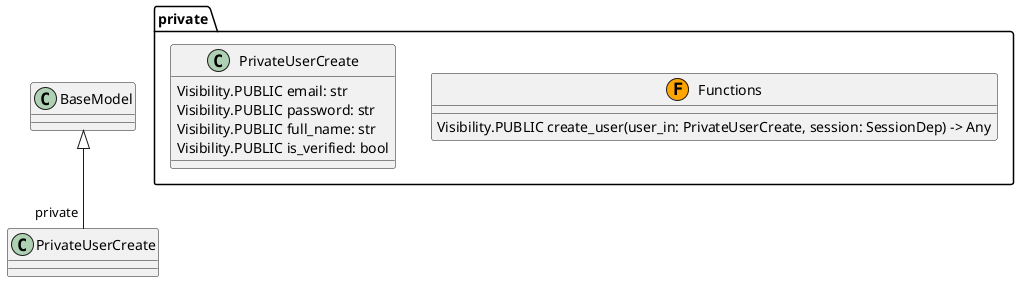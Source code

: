 @startuml
skinparam classAttributeIconSize 0

package "private" {
  class Functions <<(F,orange)>> {
    Visibility.PUBLIC create_user(user_in: PrivateUserCreate, session: SessionDep) -> Any
  }
  class PrivateUserCreate {
    Visibility.PUBLIC email: str
    Visibility.PUBLIC password: str
    Visibility.PUBLIC full_name: str
    Visibility.PUBLIC is_verified: bool
  }
}

' Relationships
BaseModel <|-- "private".PrivateUserCreate
@enduml